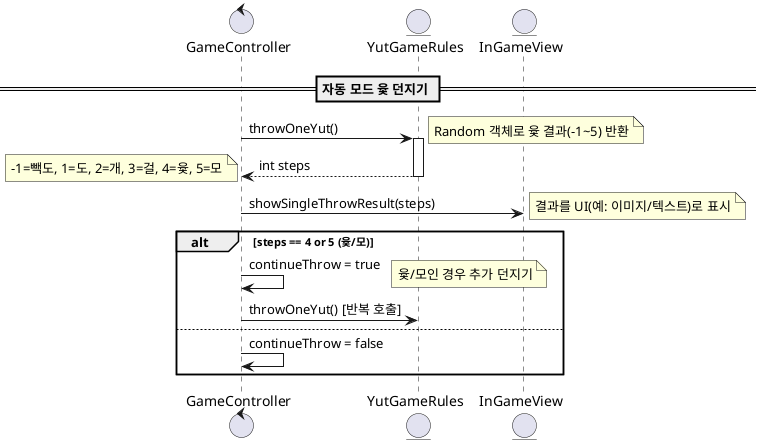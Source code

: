 @startuml
control GameController
entity YutGameRules
entity InGameView

== 자동 모드 윷 던지기 ==
GameController -> YutGameRules: throwOneYut()
note right: Random 객체로 윷 결과(–1~5) 반환
activate YutGameRules

YutGameRules --> GameController: int steps
note left: –1=빽도, 1=도, 2=개, 3=걸, 4=윷, 5=모
deactivate YutGameRules

GameController -> InGameView: showSingleThrowResult(steps)
note right: 결과를 UI(예: 이미지/텍스트)로 표시
alt steps == 4 or 5 (윷/모)
    GameController -> GameController: continueThrow = true
    note right: 윷/모인 경우 추가 던지기
    GameController -> YutGameRules: throwOneYut() [반복 호출]
else
    GameController -> GameController: continueThrow = false
end
@enduml
